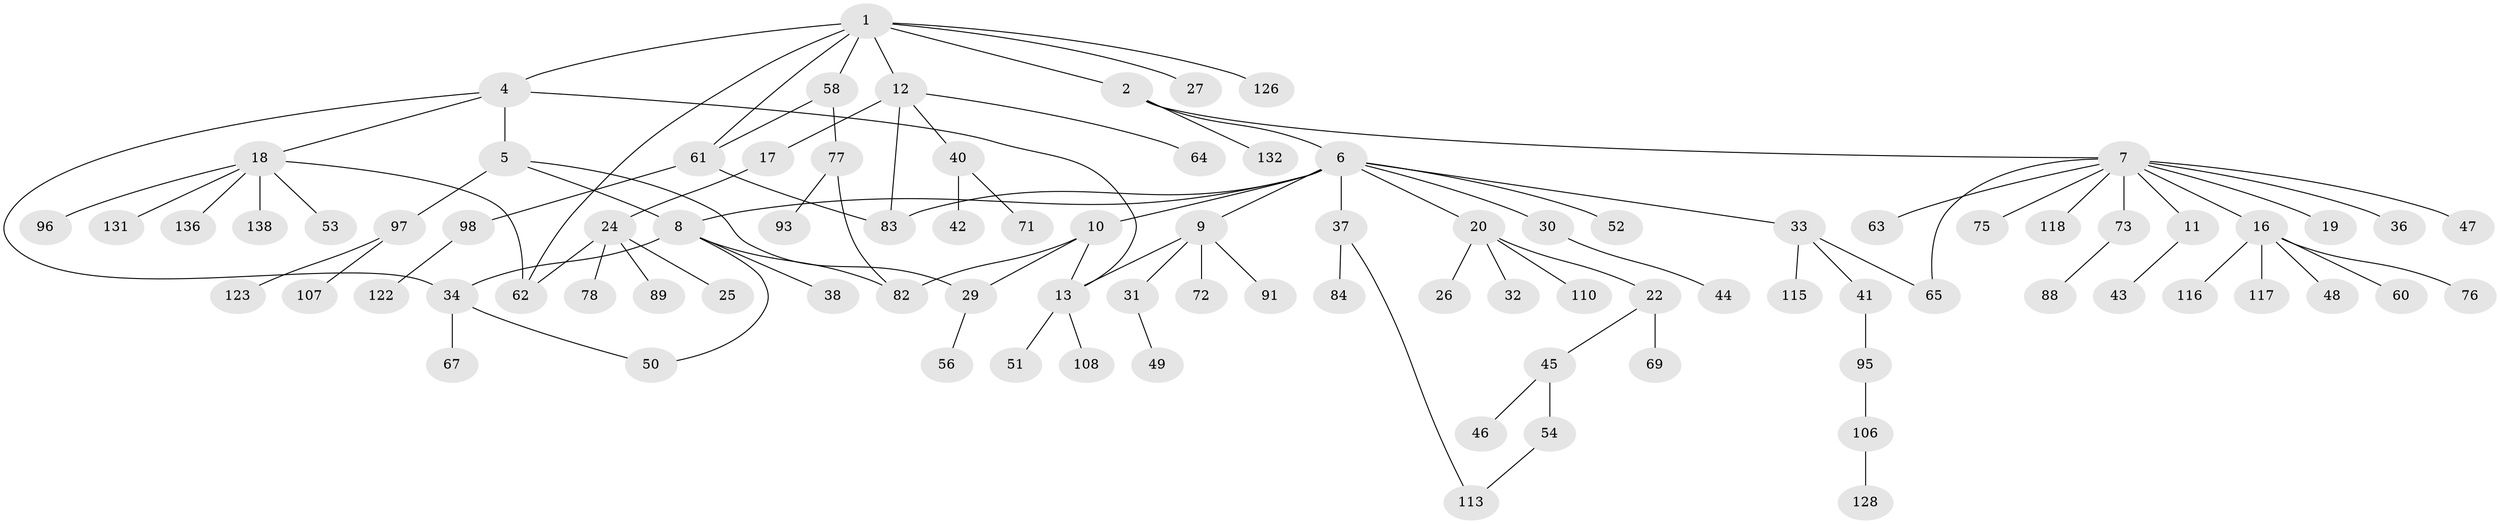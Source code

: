 // original degree distribution, {8: 0.007246376811594203, 5: 0.036231884057971016, 2: 0.2391304347826087, 6: 0.021739130434782608, 3: 0.17391304347826086, 9: 0.007246376811594203, 7: 0.007246376811594203, 4: 0.07971014492753623, 1: 0.427536231884058}
// Generated by graph-tools (version 1.1) at 2025/41/03/06/25 10:41:28]
// undirected, 91 vertices, 105 edges
graph export_dot {
graph [start="1"]
  node [color=gray90,style=filled];
  1 [super="+3"];
  2 [super="+127"];
  4 [super="+120"];
  5 [super="+101"];
  6 [super="+35"];
  7 [super="+15"];
  8 [super="+66"];
  9 [super="+59"];
  10 [super="+111"];
  11 [super="+125"];
  12 [super="+14"];
  13 [super="+109"];
  16 [super="+55"];
  17 [super="+74"];
  18 [super="+23"];
  19;
  20 [super="+21"];
  22;
  24 [super="+28"];
  25 [super="+39"];
  26;
  27;
  29;
  30;
  31 [super="+104"];
  32;
  33 [super="+90"];
  34 [super="+124"];
  36;
  37 [super="+80"];
  38;
  40;
  41 [super="+79"];
  42;
  43;
  44 [super="+130"];
  45 [super="+87"];
  46 [super="+68"];
  47;
  48;
  49 [super="+99"];
  50;
  51;
  52;
  53;
  54 [super="+103"];
  56 [super="+57"];
  58 [super="+102"];
  60 [super="+129"];
  61 [super="+92"];
  62 [super="+121"];
  63;
  64 [super="+70"];
  65;
  67 [super="+94"];
  69 [super="+112"];
  71;
  72;
  73 [super="+134"];
  75 [super="+85"];
  76;
  77 [super="+81"];
  78 [super="+86"];
  82 [super="+135"];
  83 [super="+114"];
  84;
  88;
  89;
  91 [super="+119"];
  93 [super="+100"];
  95;
  96;
  97 [super="+105"];
  98;
  106 [super="+137"];
  107;
  108;
  110 [super="+133"];
  113;
  115;
  116;
  117;
  118;
  122;
  123;
  126;
  128;
  131;
  132;
  136;
  138;
  1 -- 2;
  1 -- 4;
  1 -- 12;
  1 -- 27;
  1 -- 58;
  1 -- 126;
  1 -- 61;
  1 -- 62;
  2 -- 6;
  2 -- 7;
  2 -- 132;
  4 -- 5;
  4 -- 13;
  4 -- 18;
  4 -- 34;
  5 -- 97;
  5 -- 8;
  5 -- 29;
  6 -- 8;
  6 -- 9;
  6 -- 10;
  6 -- 20;
  6 -- 30;
  6 -- 33;
  6 -- 83;
  6 -- 52;
  6 -- 37;
  7 -- 11;
  7 -- 16;
  7 -- 36;
  7 -- 47;
  7 -- 63;
  7 -- 65;
  7 -- 19;
  7 -- 118;
  7 -- 73;
  7 -- 75;
  8 -- 38;
  8 -- 50;
  8 -- 82;
  8 -- 34;
  9 -- 31 [weight=2];
  9 -- 72;
  9 -- 91;
  9 -- 13;
  10 -- 29;
  10 -- 82;
  10 -- 13;
  11 -- 43;
  12 -- 17;
  12 -- 40;
  12 -- 64;
  12 -- 83;
  13 -- 51;
  13 -- 108;
  16 -- 48;
  16 -- 116;
  16 -- 60;
  16 -- 117;
  16 -- 76;
  17 -- 24;
  18 -- 96;
  18 -- 136;
  18 -- 131;
  18 -- 53;
  18 -- 138;
  18 -- 62;
  20 -- 32;
  20 -- 110;
  20 -- 26;
  20 -- 22;
  22 -- 45;
  22 -- 69;
  24 -- 25;
  24 -- 78;
  24 -- 62;
  24 -- 89;
  29 -- 56;
  30 -- 44;
  31 -- 49;
  33 -- 41;
  33 -- 115;
  33 -- 65;
  34 -- 50;
  34 -- 67 [weight=2];
  37 -- 84;
  37 -- 113;
  40 -- 42;
  40 -- 71;
  41 -- 95;
  45 -- 46;
  45 -- 54;
  54 -- 113;
  58 -- 61;
  58 -- 77;
  61 -- 98;
  61 -- 83;
  73 -- 88;
  77 -- 93;
  77 -- 82;
  95 -- 106;
  97 -- 123;
  97 -- 107;
  98 -- 122;
  106 -- 128;
}

